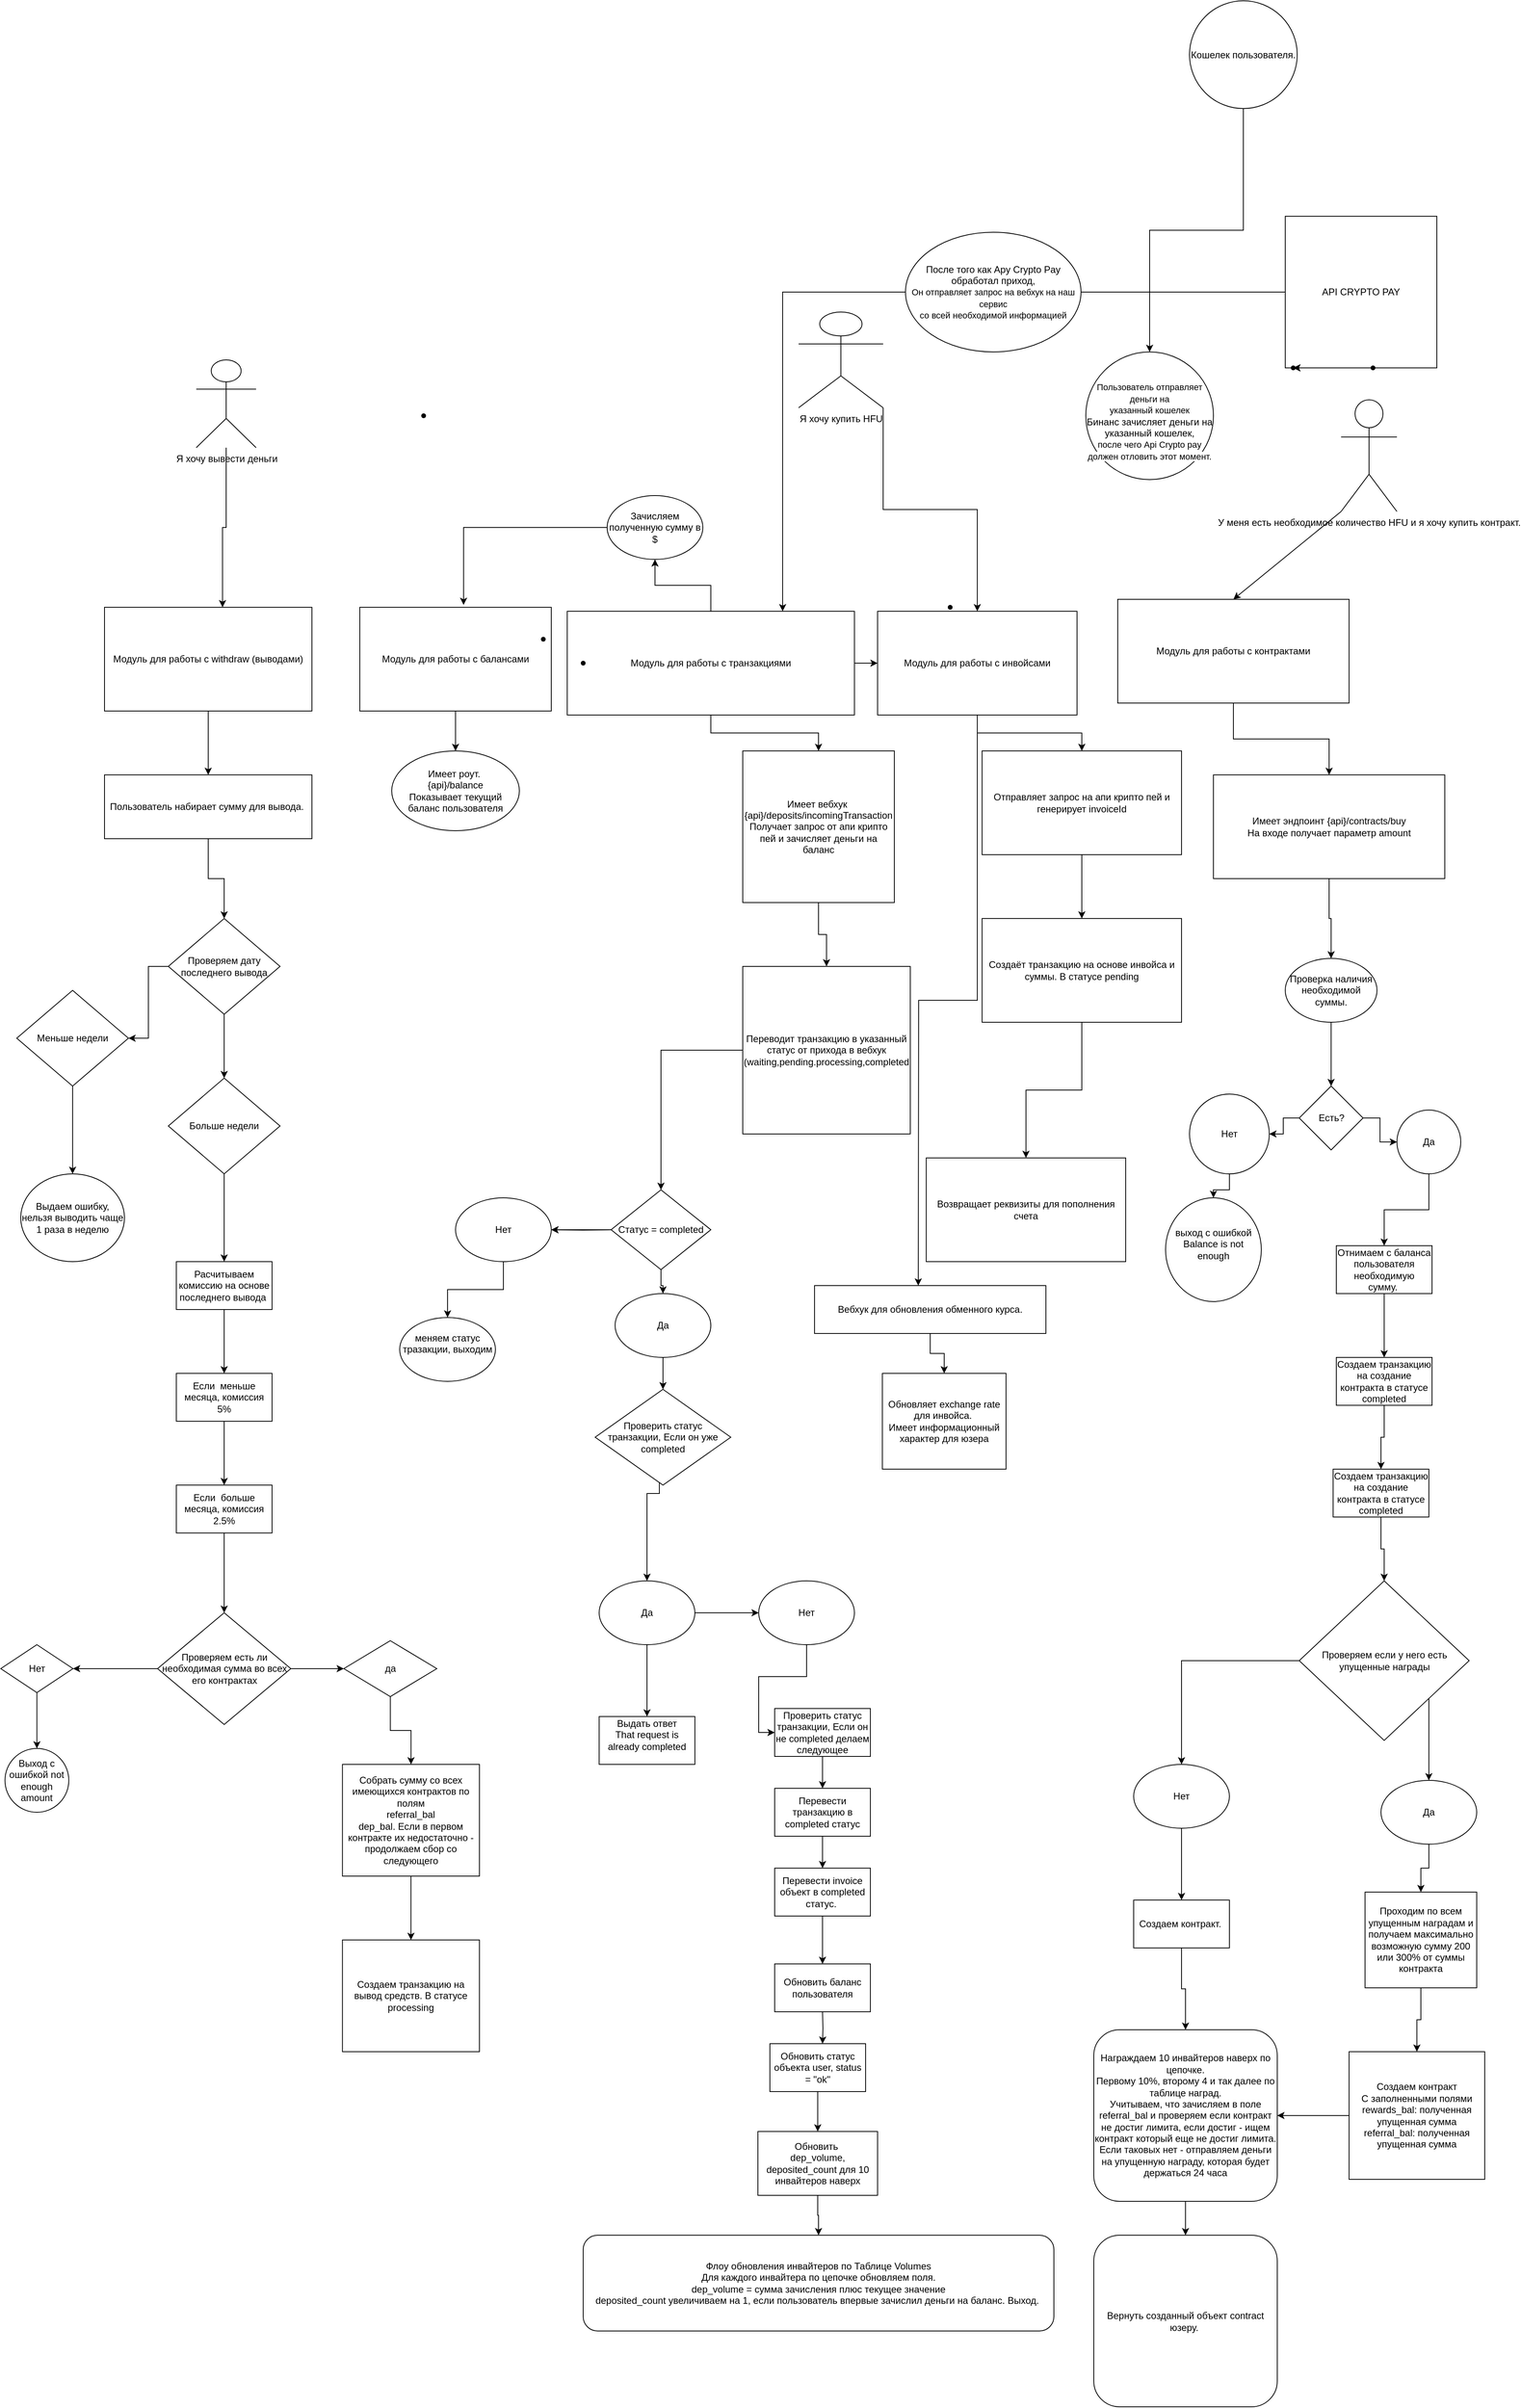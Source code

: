 <mxfile version="22.0.3" type="github">
  <diagram id="C5RBs43oDa-KdzZeNtuy" name="Page-1">
    <mxGraphModel dx="2261" dy="1919" grid="1" gridSize="10" guides="1" tooltips="1" connect="1" arrows="1" fold="1" page="1" pageScale="1" pageWidth="827" pageHeight="1169" math="0" shadow="0">
      <root>
        <mxCell id="WIyWlLk6GJQsqaUBKTNV-0" />
        <mxCell id="WIyWlLk6GJQsqaUBKTNV-1" parent="WIyWlLk6GJQsqaUBKTNV-0" />
        <mxCell id="8Yo3QJKmBX_KmEjt6CQ4-190" value="" style="edgeStyle=orthogonalEdgeStyle;rounded=0;orthogonalLoop=1;jettySize=auto;html=1;" edge="1" parent="WIyWlLk6GJQsqaUBKTNV-1" source="8Yo3QJKmBX_KmEjt6CQ4-0" target="8Yo3QJKmBX_KmEjt6CQ4-189">
          <mxGeometry relative="1" as="geometry" />
        </mxCell>
        <mxCell id="8Yo3QJKmBX_KmEjt6CQ4-0" value="Модуль для работы с withdraw (выводами)" style="rounded=0;whiteSpace=wrap;html=1;" vertex="1" parent="WIyWlLk6GJQsqaUBKTNV-1">
          <mxGeometry x="-590" y="680" width="260" height="130" as="geometry" />
        </mxCell>
        <mxCell id="8Yo3QJKmBX_KmEjt6CQ4-59" value="" style="edgeStyle=orthogonalEdgeStyle;rounded=0;orthogonalLoop=1;jettySize=auto;html=1;" edge="1" parent="WIyWlLk6GJQsqaUBKTNV-1" source="8Yo3QJKmBX_KmEjt6CQ4-1" target="8Yo3QJKmBX_KmEjt6CQ4-4">
          <mxGeometry relative="1" as="geometry" />
        </mxCell>
        <mxCell id="8Yo3QJKmBX_KmEjt6CQ4-62" value="" style="edgeStyle=orthogonalEdgeStyle;rounded=0;orthogonalLoop=1;jettySize=auto;html=1;" edge="1" parent="WIyWlLk6GJQsqaUBKTNV-1" source="8Yo3QJKmBX_KmEjt6CQ4-1" target="8Yo3QJKmBX_KmEjt6CQ4-61">
          <mxGeometry relative="1" as="geometry" />
        </mxCell>
        <mxCell id="8Yo3QJKmBX_KmEjt6CQ4-1" value="Модуль для работы с транзакциями" style="rounded=0;whiteSpace=wrap;html=1;" vertex="1" parent="WIyWlLk6GJQsqaUBKTNV-1">
          <mxGeometry x="-10" y="685" width="360" height="130" as="geometry" />
        </mxCell>
        <mxCell id="8Yo3QJKmBX_KmEjt6CQ4-113" value="" style="edgeStyle=orthogonalEdgeStyle;rounded=0;orthogonalLoop=1;jettySize=auto;html=1;" edge="1" parent="WIyWlLk6GJQsqaUBKTNV-1" source="8Yo3QJKmBX_KmEjt6CQ4-3" target="8Yo3QJKmBX_KmEjt6CQ4-112">
          <mxGeometry relative="1" as="geometry" />
        </mxCell>
        <mxCell id="8Yo3QJKmBX_KmEjt6CQ4-3" value="Модуль для работы с контрактами" style="rounded=0;whiteSpace=wrap;html=1;" vertex="1" parent="WIyWlLk6GJQsqaUBKTNV-1">
          <mxGeometry x="680" y="670" width="290" height="130" as="geometry" />
        </mxCell>
        <mxCell id="8Yo3QJKmBX_KmEjt6CQ4-66" value="" style="edgeStyle=orthogonalEdgeStyle;rounded=0;orthogonalLoop=1;jettySize=auto;html=1;" edge="1" parent="WIyWlLk6GJQsqaUBKTNV-1" source="8Yo3QJKmBX_KmEjt6CQ4-4" target="8Yo3QJKmBX_KmEjt6CQ4-65">
          <mxGeometry relative="1" as="geometry" />
        </mxCell>
        <mxCell id="8Yo3QJKmBX_KmEjt6CQ4-180" style="edgeStyle=orthogonalEdgeStyle;rounded=0;orthogonalLoop=1;jettySize=auto;html=1;" edge="1" parent="WIyWlLk6GJQsqaUBKTNV-1" source="8Yo3QJKmBX_KmEjt6CQ4-4">
          <mxGeometry relative="1" as="geometry">
            <mxPoint x="430" y="1530" as="targetPoint" />
          </mxGeometry>
        </mxCell>
        <mxCell id="8Yo3QJKmBX_KmEjt6CQ4-4" value="Модуль для работы с инвойсами" style="rounded=0;whiteSpace=wrap;html=1;" vertex="1" parent="WIyWlLk6GJQsqaUBKTNV-1">
          <mxGeometry x="379" y="685" width="250" height="130" as="geometry" />
        </mxCell>
        <mxCell id="8Yo3QJKmBX_KmEjt6CQ4-60" value="" style="edgeStyle=orthogonalEdgeStyle;rounded=0;orthogonalLoop=1;jettySize=auto;html=1;" edge="1" parent="WIyWlLk6GJQsqaUBKTNV-1" source="8Yo3QJKmBX_KmEjt6CQ4-5" target="8Yo3QJKmBX_KmEjt6CQ4-58">
          <mxGeometry relative="1" as="geometry" />
        </mxCell>
        <mxCell id="8Yo3QJKmBX_KmEjt6CQ4-5" value="Модуль для работы с балансами" style="rounded=0;whiteSpace=wrap;html=1;" vertex="1" parent="WIyWlLk6GJQsqaUBKTNV-1">
          <mxGeometry x="-270" y="680" width="240" height="130" as="geometry" />
        </mxCell>
        <mxCell id="8Yo3QJKmBX_KmEjt6CQ4-179" style="edgeStyle=orthogonalEdgeStyle;rounded=0;orthogonalLoop=1;jettySize=auto;html=1;entryX=0.75;entryY=0;entryDx=0;entryDy=0;" edge="1" parent="WIyWlLk6GJQsqaUBKTNV-1" source="8Yo3QJKmBX_KmEjt6CQ4-11" target="8Yo3QJKmBX_KmEjt6CQ4-1">
          <mxGeometry relative="1" as="geometry" />
        </mxCell>
        <mxCell id="8Yo3QJKmBX_KmEjt6CQ4-11" value="API CRYPTO PAY" style="whiteSpace=wrap;html=1;aspect=fixed;" vertex="1" parent="WIyWlLk6GJQsqaUBKTNV-1">
          <mxGeometry x="890" y="190" width="190" height="190" as="geometry" />
        </mxCell>
        <mxCell id="8Yo3QJKmBX_KmEjt6CQ4-106" value="" style="edgeStyle=orthogonalEdgeStyle;rounded=0;orthogonalLoop=1;jettySize=auto;html=1;" edge="1" parent="WIyWlLk6GJQsqaUBKTNV-1" source="8Yo3QJKmBX_KmEjt6CQ4-16" target="8Yo3QJKmBX_KmEjt6CQ4-105">
          <mxGeometry relative="1" as="geometry" />
        </mxCell>
        <mxCell id="8Yo3QJKmBX_KmEjt6CQ4-16" value="Кошелек пользователя." style="ellipse;whiteSpace=wrap;html=1;aspect=fixed;" vertex="1" parent="WIyWlLk6GJQsqaUBKTNV-1">
          <mxGeometry x="770" y="-80" width="135" height="135" as="geometry" />
        </mxCell>
        <mxCell id="8Yo3QJKmBX_KmEjt6CQ4-31" value="" style="edgeStyle=orthogonalEdgeStyle;rounded=0;orthogonalLoop=1;jettySize=auto;html=1;" edge="1" parent="WIyWlLk6GJQsqaUBKTNV-1" source="8Yo3QJKmBX_KmEjt6CQ4-27" target="8Yo3QJKmBX_KmEjt6CQ4-30">
          <mxGeometry relative="1" as="geometry" />
        </mxCell>
        <mxCell id="8Yo3QJKmBX_KmEjt6CQ4-32" value="" style="edgeStyle=orthogonalEdgeStyle;rounded=0;orthogonalLoop=1;jettySize=auto;html=1;" edge="1" parent="WIyWlLk6GJQsqaUBKTNV-1" source="8Yo3QJKmBX_KmEjt6CQ4-27" target="8Yo3QJKmBX_KmEjt6CQ4-30">
          <mxGeometry relative="1" as="geometry" />
        </mxCell>
        <mxCell id="8Yo3QJKmBX_KmEjt6CQ4-27" value="" style="shape=waypoint;sketch=0;size=6;pointerEvents=1;points=[];fillColor=default;resizable=0;rotatable=0;perimeter=centerPerimeter;snapToPoint=1;" vertex="1" parent="WIyWlLk6GJQsqaUBKTNV-1">
          <mxGeometry x="990" y="370" width="20" height="20" as="geometry" />
        </mxCell>
        <mxCell id="8Yo3QJKmBX_KmEjt6CQ4-30" value="" style="shape=waypoint;sketch=0;size=6;pointerEvents=1;points=[];fillColor=default;resizable=0;rotatable=0;perimeter=centerPerimeter;snapToPoint=1;" vertex="1" parent="WIyWlLk6GJQsqaUBKTNV-1">
          <mxGeometry x="890" y="370" width="20" height="20" as="geometry" />
        </mxCell>
        <mxCell id="8Yo3QJKmBX_KmEjt6CQ4-33" value="" style="shape=waypoint;sketch=0;size=6;pointerEvents=1;points=[];fillColor=default;resizable=0;rotatable=0;perimeter=centerPerimeter;snapToPoint=1;" vertex="1" parent="WIyWlLk6GJQsqaUBKTNV-1">
          <mxGeometry x="460" y="670" width="20" height="20" as="geometry" />
        </mxCell>
        <mxCell id="8Yo3QJKmBX_KmEjt6CQ4-39" value="" style="shape=waypoint;sketch=0;size=6;pointerEvents=1;points=[];fillColor=default;resizable=0;rotatable=0;perimeter=centerPerimeter;snapToPoint=1;" vertex="1" parent="WIyWlLk6GJQsqaUBKTNV-1">
          <mxGeometry x="-200" y="430" width="20" height="20" as="geometry" />
        </mxCell>
        <mxCell id="8Yo3QJKmBX_KmEjt6CQ4-42" value="" style="shape=waypoint;sketch=0;size=6;pointerEvents=1;points=[];fillColor=default;resizable=0;rotatable=0;perimeter=centerPerimeter;snapToPoint=1;" vertex="1" parent="WIyWlLk6GJQsqaUBKTNV-1">
          <mxGeometry x="-50" y="710" width="20" height="20" as="geometry" />
        </mxCell>
        <mxCell id="8Yo3QJKmBX_KmEjt6CQ4-49" value="" style="shape=waypoint;sketch=0;size=6;pointerEvents=1;points=[];fillColor=default;resizable=0;rotatable=0;perimeter=centerPerimeter;snapToPoint=1;rounded=0;" vertex="1" parent="WIyWlLk6GJQsqaUBKTNV-1">
          <mxGeometry y="740" width="20" height="20" as="geometry" />
        </mxCell>
        <mxCell id="8Yo3QJKmBX_KmEjt6CQ4-54" value="" style="edgeStyle=orthogonalEdgeStyle;rounded=0;orthogonalLoop=1;jettySize=auto;html=1;" edge="1" parent="WIyWlLk6GJQsqaUBKTNV-1" source="8Yo3QJKmBX_KmEjt6CQ4-1" target="8Yo3QJKmBX_KmEjt6CQ4-53">
          <mxGeometry relative="1" as="geometry">
            <mxPoint x="310" y="210" as="sourcePoint" />
            <mxPoint x="200" y="150" as="targetPoint" />
          </mxGeometry>
        </mxCell>
        <mxCell id="8Yo3QJKmBX_KmEjt6CQ4-53" value="Зачисляем полученную сумму в $" style="ellipse;whiteSpace=wrap;html=1;" vertex="1" parent="WIyWlLk6GJQsqaUBKTNV-1">
          <mxGeometry x="40" y="540" width="120" height="80" as="geometry" />
        </mxCell>
        <mxCell id="8Yo3QJKmBX_KmEjt6CQ4-56" value="После того как Apy Crypto Pay обработал приход,&lt;br style=&quot;border-color: var(--border-color); font-size: 11px;&quot;&gt;&lt;span style=&quot;font-size: 11px; background-color: rgb(255, 255, 255);&quot;&gt;Он отправляет запрос на вебхук на наш сервис&lt;/span&gt;&lt;br style=&quot;border-color: var(--border-color); font-size: 11px;&quot;&gt;&lt;span style=&quot;font-size: 11px; background-color: rgb(255, 255, 255);&quot;&gt;со всей необходимой информацией&lt;/span&gt;" style="ellipse;whiteSpace=wrap;html=1;" vertex="1" parent="WIyWlLk6GJQsqaUBKTNV-1">
          <mxGeometry x="414" y="210" width="220" height="150" as="geometry" />
        </mxCell>
        <mxCell id="8Yo3QJKmBX_KmEjt6CQ4-58" value="Имеет роут.&amp;nbsp;&lt;br&gt;{api}/balance&lt;br&gt;Показывает текущий баланс пользователя&lt;br&gt;" style="ellipse;whiteSpace=wrap;html=1;" vertex="1" parent="WIyWlLk6GJQsqaUBKTNV-1">
          <mxGeometry x="-230" y="860" width="160" height="100" as="geometry" />
        </mxCell>
        <mxCell id="8Yo3QJKmBX_KmEjt6CQ4-64" value="" style="edgeStyle=orthogonalEdgeStyle;rounded=0;orthogonalLoop=1;jettySize=auto;html=1;" edge="1" parent="WIyWlLk6GJQsqaUBKTNV-1" source="8Yo3QJKmBX_KmEjt6CQ4-61" target="8Yo3QJKmBX_KmEjt6CQ4-63">
          <mxGeometry relative="1" as="geometry" />
        </mxCell>
        <mxCell id="8Yo3QJKmBX_KmEjt6CQ4-61" value="Имеет вебхук&amp;nbsp;&lt;br style=&quot;border-color: var(--border-color);&quot;&gt;{api}/deposits/incomingTransaction&lt;br style=&quot;border-color: var(--border-color);&quot;&gt;Получает запрос от апи крипто пей и зачисляет деньги на баланс" style="whiteSpace=wrap;html=1;aspect=fixed;" vertex="1" parent="WIyWlLk6GJQsqaUBKTNV-1">
          <mxGeometry x="210" y="860" width="190" height="190" as="geometry" />
        </mxCell>
        <mxCell id="8Yo3QJKmBX_KmEjt6CQ4-72" value="" style="edgeStyle=orthogonalEdgeStyle;rounded=0;orthogonalLoop=1;jettySize=auto;html=1;entryX=0.5;entryY=0;entryDx=0;entryDy=0;" edge="1" parent="WIyWlLk6GJQsqaUBKTNV-1" source="8Yo3QJKmBX_KmEjt6CQ4-63" target="8Yo3QJKmBX_KmEjt6CQ4-128">
          <mxGeometry relative="1" as="geometry">
            <mxPoint x="105" y="1420" as="targetPoint" />
          </mxGeometry>
        </mxCell>
        <mxCell id="8Yo3QJKmBX_KmEjt6CQ4-63" value="Переводит транзакцию в указанный статус от прихода в вебхук (waiting,pending.processing,completed" style="whiteSpace=wrap;html=1;aspect=fixed;" vertex="1" parent="WIyWlLk6GJQsqaUBKTNV-1">
          <mxGeometry x="210" y="1130" width="210" height="210" as="geometry" />
        </mxCell>
        <mxCell id="8Yo3QJKmBX_KmEjt6CQ4-68" value="" style="edgeStyle=orthogonalEdgeStyle;rounded=0;orthogonalLoop=1;jettySize=auto;html=1;" edge="1" parent="WIyWlLk6GJQsqaUBKTNV-1" source="8Yo3QJKmBX_KmEjt6CQ4-65" target="8Yo3QJKmBX_KmEjt6CQ4-67">
          <mxGeometry relative="1" as="geometry" />
        </mxCell>
        <mxCell id="8Yo3QJKmBX_KmEjt6CQ4-65" value="Отправляет запрос на апи крипто пей и генерирует invoiceId" style="rounded=0;whiteSpace=wrap;html=1;" vertex="1" parent="WIyWlLk6GJQsqaUBKTNV-1">
          <mxGeometry x="510" y="860" width="250" height="130" as="geometry" />
        </mxCell>
        <mxCell id="8Yo3QJKmBX_KmEjt6CQ4-70" value="" style="edgeStyle=orthogonalEdgeStyle;rounded=0;orthogonalLoop=1;jettySize=auto;html=1;" edge="1" parent="WIyWlLk6GJQsqaUBKTNV-1" source="8Yo3QJKmBX_KmEjt6CQ4-67" target="8Yo3QJKmBX_KmEjt6CQ4-69">
          <mxGeometry relative="1" as="geometry" />
        </mxCell>
        <mxCell id="8Yo3QJKmBX_KmEjt6CQ4-67" value="Создаёт транзакцию на основе инвойса и суммы. В статусе pending" style="rounded=0;whiteSpace=wrap;html=1;" vertex="1" parent="WIyWlLk6GJQsqaUBKTNV-1">
          <mxGeometry x="510" y="1070" width="250" height="130" as="geometry" />
        </mxCell>
        <mxCell id="8Yo3QJKmBX_KmEjt6CQ4-69" value="Возвращает реквизиты для пополнения счета" style="rounded=0;whiteSpace=wrap;html=1;" vertex="1" parent="WIyWlLk6GJQsqaUBKTNV-1">
          <mxGeometry x="440" y="1370" width="250" height="130" as="geometry" />
        </mxCell>
        <mxCell id="8Yo3QJKmBX_KmEjt6CQ4-77" value="" style="edgeStyle=orthogonalEdgeStyle;rounded=0;orthogonalLoop=1;jettySize=auto;html=1;" edge="1" parent="WIyWlLk6GJQsqaUBKTNV-1" target="8Yo3QJKmBX_KmEjt6CQ4-76">
          <mxGeometry relative="1" as="geometry">
            <mxPoint x="50" y="1460" as="sourcePoint" />
          </mxGeometry>
        </mxCell>
        <mxCell id="8Yo3QJKmBX_KmEjt6CQ4-127" value="" style="edgeStyle=orthogonalEdgeStyle;rounded=0;orthogonalLoop=1;jettySize=auto;html=1;" edge="1" parent="WIyWlLk6GJQsqaUBKTNV-1" source="8Yo3QJKmBX_KmEjt6CQ4-76" target="8Yo3QJKmBX_KmEjt6CQ4-126">
          <mxGeometry relative="1" as="geometry" />
        </mxCell>
        <mxCell id="8Yo3QJKmBX_KmEjt6CQ4-76" value="Нет" style="ellipse;whiteSpace=wrap;html=1;" vertex="1" parent="WIyWlLk6GJQsqaUBKTNV-1">
          <mxGeometry x="-150" y="1420" width="120" height="80" as="geometry" />
        </mxCell>
        <mxCell id="8Yo3QJKmBX_KmEjt6CQ4-83" value="" style="edgeStyle=orthogonalEdgeStyle;rounded=0;orthogonalLoop=1;jettySize=auto;html=1;entryX=0.5;entryY=0;entryDx=0;entryDy=0;" edge="1" parent="WIyWlLk6GJQsqaUBKTNV-1" target="8Yo3QJKmBX_KmEjt6CQ4-133">
          <mxGeometry relative="1" as="geometry">
            <mxPoint x="105" y="1680" as="sourcePoint" />
            <mxPoint x="100" y="1890" as="targetPoint" />
          </mxGeometry>
        </mxCell>
        <mxCell id="8Yo3QJKmBX_KmEjt6CQ4-141" value="" style="edgeStyle=orthogonalEdgeStyle;rounded=0;orthogonalLoop=1;jettySize=auto;html=1;" edge="1" parent="WIyWlLk6GJQsqaUBKTNV-1" source="8Yo3QJKmBX_KmEjt6CQ4-84" target="8Yo3QJKmBX_KmEjt6CQ4-86">
          <mxGeometry relative="1" as="geometry" />
        </mxCell>
        <mxCell id="8Yo3QJKmBX_KmEjt6CQ4-84" value="Проверить статус транзакции, Если он не completed делаем следующее" style="whiteSpace=wrap;html=1;" vertex="1" parent="WIyWlLk6GJQsqaUBKTNV-1">
          <mxGeometry x="250" y="2060" width="120" height="60" as="geometry" />
        </mxCell>
        <mxCell id="8Yo3QJKmBX_KmEjt6CQ4-142" value="" style="edgeStyle=orthogonalEdgeStyle;rounded=0;orthogonalLoop=1;jettySize=auto;html=1;" edge="1" parent="WIyWlLk6GJQsqaUBKTNV-1" source="8Yo3QJKmBX_KmEjt6CQ4-86" target="8Yo3QJKmBX_KmEjt6CQ4-88">
          <mxGeometry relative="1" as="geometry" />
        </mxCell>
        <mxCell id="8Yo3QJKmBX_KmEjt6CQ4-86" value="Перевести транзакцию в completed статус&lt;br&gt;" style="whiteSpace=wrap;html=1;" vertex="1" parent="WIyWlLk6GJQsqaUBKTNV-1">
          <mxGeometry x="250" y="2160" width="120" height="60" as="geometry" />
        </mxCell>
        <mxCell id="8Yo3QJKmBX_KmEjt6CQ4-101" value="" style="edgeStyle=orthogonalEdgeStyle;rounded=0;orthogonalLoop=1;jettySize=auto;html=1;" edge="1" parent="WIyWlLk6GJQsqaUBKTNV-1">
          <mxGeometry relative="1" as="geometry">
            <mxPoint x="310" y="2320" as="sourcePoint" />
            <mxPoint x="310" y="2380" as="targetPoint" />
          </mxGeometry>
        </mxCell>
        <mxCell id="8Yo3QJKmBX_KmEjt6CQ4-88" value="Перевести invoice объект в completed статус.&amp;nbsp;" style="whiteSpace=wrap;html=1;" vertex="1" parent="WIyWlLk6GJQsqaUBKTNV-1">
          <mxGeometry x="250" y="2260" width="120" height="60" as="geometry" />
        </mxCell>
        <mxCell id="8Yo3QJKmBX_KmEjt6CQ4-102" value="" style="edgeStyle=orthogonalEdgeStyle;rounded=0;orthogonalLoop=1;jettySize=auto;html=1;" edge="1" parent="WIyWlLk6GJQsqaUBKTNV-1">
          <mxGeometry relative="1" as="geometry">
            <mxPoint x="310" y="2440" as="sourcePoint" />
            <mxPoint x="310" y="2480" as="targetPoint" />
          </mxGeometry>
        </mxCell>
        <mxCell id="8Yo3QJKmBX_KmEjt6CQ4-91" value="Обновить баланс пользователя" style="whiteSpace=wrap;html=1;" vertex="1" parent="WIyWlLk6GJQsqaUBKTNV-1">
          <mxGeometry x="250" y="2380" width="120" height="60" as="geometry" />
        </mxCell>
        <mxCell id="8Yo3QJKmBX_KmEjt6CQ4-143" value="" style="edgeStyle=orthogonalEdgeStyle;rounded=0;orthogonalLoop=1;jettySize=auto;html=1;" edge="1" parent="WIyWlLk6GJQsqaUBKTNV-1" source="8Yo3QJKmBX_KmEjt6CQ4-93" target="8Yo3QJKmBX_KmEjt6CQ4-99">
          <mxGeometry relative="1" as="geometry" />
        </mxCell>
        <mxCell id="8Yo3QJKmBX_KmEjt6CQ4-93" value="Обновить статус объекта user, status = &quot;ok&quot;" style="rounded=0;whiteSpace=wrap;html=1;" vertex="1" parent="WIyWlLk6GJQsqaUBKTNV-1">
          <mxGeometry x="244" y="2480" width="120" height="60" as="geometry" />
        </mxCell>
        <mxCell id="8Yo3QJKmBX_KmEjt6CQ4-95" value="Флоу обновления инвайтеров по Таблице Volumes&lt;br&gt;Для каждого инвайтера по цепочке обновляем поля.&lt;br&gt;dep_volume = сумма зачисления плюс текущее значение&lt;br&gt;deposited_count увеличиваем на 1, если пользователь впервые зачислил деньги на баланс. Выход.&amp;nbsp;" style="rounded=1;whiteSpace=wrap;html=1;" vertex="1" parent="WIyWlLk6GJQsqaUBKTNV-1">
          <mxGeometry x="10" y="2720" width="590" height="120" as="geometry" />
        </mxCell>
        <mxCell id="8Yo3QJKmBX_KmEjt6CQ4-100" value="" style="edgeStyle=orthogonalEdgeStyle;rounded=0;orthogonalLoop=1;jettySize=auto;html=1;" edge="1" parent="WIyWlLk6GJQsqaUBKTNV-1" source="8Yo3QJKmBX_KmEjt6CQ4-99" target="8Yo3QJKmBX_KmEjt6CQ4-95">
          <mxGeometry relative="1" as="geometry" />
        </mxCell>
        <mxCell id="8Yo3QJKmBX_KmEjt6CQ4-99" value="Обновить&amp;nbsp;&lt;br&gt;dep_volume,&lt;br&gt;deposited_count для 10 инвайтеров наверх" style="rounded=0;whiteSpace=wrap;html=1;" vertex="1" parent="WIyWlLk6GJQsqaUBKTNV-1">
          <mxGeometry x="229" y="2590" width="150" height="80" as="geometry" />
        </mxCell>
        <mxCell id="8Yo3QJKmBX_KmEjt6CQ4-105" value="&lt;br&gt;&lt;span style=&quot;color: rgb(0, 0, 0); font-family: Helvetica; font-size: 11px; font-style: normal; font-variant-ligatures: normal; font-variant-caps: normal; font-weight: 400; letter-spacing: normal; orphans: 2; text-align: center; text-indent: 0px; text-transform: none; widows: 2; word-spacing: 0px; -webkit-text-stroke-width: 0px; background-color: rgb(255, 255, 255); text-decoration-thickness: initial; text-decoration-style: initial; text-decoration-color: initial; float: none; display: inline !important;&quot;&gt;Пользователь отправляет&lt;/span&gt;&lt;br style=&quot;border-color: var(--border-color); color: rgb(0, 0, 0); font-family: Helvetica; font-size: 11px; font-style: normal; font-variant-ligatures: normal; font-variant-caps: normal; font-weight: 400; letter-spacing: normal; orphans: 2; text-align: center; text-indent: 0px; text-transform: none; widows: 2; word-spacing: 0px; -webkit-text-stroke-width: 0px; text-decoration-thickness: initial; text-decoration-style: initial; text-decoration-color: initial;&quot;&gt;&lt;span style=&quot;color: rgb(0, 0, 0); font-family: Helvetica; font-size: 11px; font-style: normal; font-variant-ligatures: normal; font-variant-caps: normal; font-weight: 400; letter-spacing: normal; orphans: 2; text-align: center; text-indent: 0px; text-transform: none; widows: 2; word-spacing: 0px; -webkit-text-stroke-width: 0px; background-color: rgb(255, 255, 255); text-decoration-thickness: initial; text-decoration-style: initial; text-decoration-color: initial; float: none; display: inline !important;&quot;&gt;деньги на&lt;/span&gt;&lt;br style=&quot;border-color: var(--border-color); color: rgb(0, 0, 0); font-family: Helvetica; font-size: 11px; font-style: normal; font-variant-ligatures: normal; font-variant-caps: normal; font-weight: 400; letter-spacing: normal; orphans: 2; text-align: center; text-indent: 0px; text-transform: none; widows: 2; word-spacing: 0px; -webkit-text-stroke-width: 0px; text-decoration-thickness: initial; text-decoration-style: initial; text-decoration-color: initial;&quot;&gt;&lt;span style=&quot;color: rgb(0, 0, 0); font-family: Helvetica; font-size: 11px; font-style: normal; font-variant-ligatures: normal; font-variant-caps: normal; font-weight: 400; letter-spacing: normal; orphans: 2; text-align: center; text-indent: 0px; text-transform: none; widows: 2; word-spacing: 0px; -webkit-text-stroke-width: 0px; background-color: rgb(255, 255, 255); text-decoration-thickness: initial; text-decoration-style: initial; text-decoration-color: initial; float: none; display: inline !important;&quot;&gt;указанный кошелек&lt;/span&gt;&lt;br&gt;Бинанс зачисляет деньги на указанный кошелек,&lt;br style=&quot;border-color: var(--border-color); font-size: 11px;&quot;&gt;&lt;span style=&quot;font-size: 11px; background-color: rgb(255, 255, 255);&quot;&gt;после чего Api Crypto pay должен отловить этот момент.&lt;/span&gt;" style="ellipse;whiteSpace=wrap;html=1;aspect=fixed;" vertex="1" parent="WIyWlLk6GJQsqaUBKTNV-1">
          <mxGeometry x="640" y="360" width="160" height="160" as="geometry" />
        </mxCell>
        <mxCell id="8Yo3QJKmBX_KmEjt6CQ4-111" value="" style="endArrow=classic;html=1;rounded=0;entryX=0.5;entryY=0;entryDx=0;entryDy=0;exitX=0;exitY=1;exitDx=0;exitDy=0;exitPerimeter=0;" edge="1" parent="WIyWlLk6GJQsqaUBKTNV-1" source="8Yo3QJKmBX_KmEjt6CQ4-181" target="8Yo3QJKmBX_KmEjt6CQ4-3">
          <mxGeometry width="50" height="50" relative="1" as="geometry">
            <mxPoint x="975" y="600" as="sourcePoint" />
            <mxPoint x="440" y="450" as="targetPoint" />
          </mxGeometry>
        </mxCell>
        <mxCell id="8Yo3QJKmBX_KmEjt6CQ4-115" value="" style="edgeStyle=orthogonalEdgeStyle;rounded=0;orthogonalLoop=1;jettySize=auto;html=1;" edge="1" parent="WIyWlLk6GJQsqaUBKTNV-1" source="8Yo3QJKmBX_KmEjt6CQ4-112" target="8Yo3QJKmBX_KmEjt6CQ4-114">
          <mxGeometry relative="1" as="geometry" />
        </mxCell>
        <mxCell id="8Yo3QJKmBX_KmEjt6CQ4-112" value="Имеет эндпоинт {api}/contracts/buy&lt;br&gt;На входе получает параметр amount" style="rounded=0;whiteSpace=wrap;html=1;" vertex="1" parent="WIyWlLk6GJQsqaUBKTNV-1">
          <mxGeometry x="800" y="890" width="290" height="130" as="geometry" />
        </mxCell>
        <mxCell id="8Yo3QJKmBX_KmEjt6CQ4-117" value="" style="edgeStyle=orthogonalEdgeStyle;rounded=0;orthogonalLoop=1;jettySize=auto;html=1;" edge="1" parent="WIyWlLk6GJQsqaUBKTNV-1" source="8Yo3QJKmBX_KmEjt6CQ4-114" target="8Yo3QJKmBX_KmEjt6CQ4-116">
          <mxGeometry relative="1" as="geometry" />
        </mxCell>
        <mxCell id="8Yo3QJKmBX_KmEjt6CQ4-114" value="Проверка наличия необходимой суммы." style="ellipse;whiteSpace=wrap;html=1;rounded=0;" vertex="1" parent="WIyWlLk6GJQsqaUBKTNV-1">
          <mxGeometry x="890" y="1120" width="115" height="80" as="geometry" />
        </mxCell>
        <mxCell id="8Yo3QJKmBX_KmEjt6CQ4-119" value="" style="edgeStyle=orthogonalEdgeStyle;rounded=0;orthogonalLoop=1;jettySize=auto;html=1;" edge="1" parent="WIyWlLk6GJQsqaUBKTNV-1" source="8Yo3QJKmBX_KmEjt6CQ4-116" target="8Yo3QJKmBX_KmEjt6CQ4-118">
          <mxGeometry relative="1" as="geometry" />
        </mxCell>
        <mxCell id="8Yo3QJKmBX_KmEjt6CQ4-121" value="" style="edgeStyle=orthogonalEdgeStyle;rounded=0;orthogonalLoop=1;jettySize=auto;html=1;" edge="1" parent="WIyWlLk6GJQsqaUBKTNV-1" source="8Yo3QJKmBX_KmEjt6CQ4-116" target="8Yo3QJKmBX_KmEjt6CQ4-120">
          <mxGeometry relative="1" as="geometry" />
        </mxCell>
        <mxCell id="8Yo3QJKmBX_KmEjt6CQ4-116" value="Есть?" style="rhombus;whiteSpace=wrap;html=1;rounded=0;" vertex="1" parent="WIyWlLk6GJQsqaUBKTNV-1">
          <mxGeometry x="907.5" y="1280" width="80" height="80" as="geometry" />
        </mxCell>
        <mxCell id="8Yo3QJKmBX_KmEjt6CQ4-123" value="" style="edgeStyle=orthogonalEdgeStyle;rounded=0;orthogonalLoop=1;jettySize=auto;html=1;" edge="1" parent="WIyWlLk6GJQsqaUBKTNV-1" source="8Yo3QJKmBX_KmEjt6CQ4-118" target="8Yo3QJKmBX_KmEjt6CQ4-122">
          <mxGeometry relative="1" as="geometry" />
        </mxCell>
        <mxCell id="8Yo3QJKmBX_KmEjt6CQ4-118" value="Нет" style="ellipse;whiteSpace=wrap;html=1;rounded=0;" vertex="1" parent="WIyWlLk6GJQsqaUBKTNV-1">
          <mxGeometry x="770" y="1290" width="100" height="100" as="geometry" />
        </mxCell>
        <mxCell id="8Yo3QJKmBX_KmEjt6CQ4-125" value="" style="edgeStyle=orthogonalEdgeStyle;rounded=0;orthogonalLoop=1;jettySize=auto;html=1;" edge="1" parent="WIyWlLk6GJQsqaUBKTNV-1" source="8Yo3QJKmBX_KmEjt6CQ4-120" target="8Yo3QJKmBX_KmEjt6CQ4-124">
          <mxGeometry relative="1" as="geometry" />
        </mxCell>
        <mxCell id="8Yo3QJKmBX_KmEjt6CQ4-120" value="Да" style="ellipse;whiteSpace=wrap;html=1;rounded=0;" vertex="1" parent="WIyWlLk6GJQsqaUBKTNV-1">
          <mxGeometry x="1030" y="1310" width="80" height="80" as="geometry" />
        </mxCell>
        <mxCell id="8Yo3QJKmBX_KmEjt6CQ4-122" value="&#xa;&lt;span style=&quot;color: rgb(0, 0, 0); font-family: Helvetica; font-size: 12px; font-style: normal; font-variant-ligatures: normal; font-variant-caps: normal; font-weight: 400; letter-spacing: normal; orphans: 2; text-align: center; text-indent: 0px; text-transform: none; widows: 2; word-spacing: 0px; -webkit-text-stroke-width: 0px; background-color: rgb(251, 251, 251); text-decoration-thickness: initial; text-decoration-style: initial; text-decoration-color: initial; float: none; display: inline !important;&quot;&gt;выход с ошибкой&lt;/span&gt;&lt;br style=&quot;border-color: var(--border-color); color: rgb(0, 0, 0); font-family: Helvetica; font-size: 12px; font-style: normal; font-variant-ligatures: normal; font-variant-caps: normal; font-weight: 400; letter-spacing: normal; orphans: 2; text-align: center; text-indent: 0px; text-transform: none; widows: 2; word-spacing: 0px; -webkit-text-stroke-width: 0px; background-color: rgb(251, 251, 251); text-decoration-thickness: initial; text-decoration-style: initial; text-decoration-color: initial;&quot;&gt;&lt;span style=&quot;color: rgb(0, 0, 0); font-family: Helvetica; font-size: 12px; font-style: normal; font-variant-ligatures: normal; font-variant-caps: normal; font-weight: 400; letter-spacing: normal; orphans: 2; text-align: center; text-indent: 0px; text-transform: none; widows: 2; word-spacing: 0px; -webkit-text-stroke-width: 0px; background-color: rgb(251, 251, 251); text-decoration-thickness: initial; text-decoration-style: initial; text-decoration-color: initial; float: none; display: inline !important;&quot;&gt;Balance is not enough&lt;/span&gt;&#xa;&#xa;" style="ellipse;whiteSpace=wrap;html=1;rounded=0;" vertex="1" parent="WIyWlLk6GJQsqaUBKTNV-1">
          <mxGeometry x="740" y="1420" width="120" height="130" as="geometry" />
        </mxCell>
        <mxCell id="8Yo3QJKmBX_KmEjt6CQ4-145" value="" style="edgeStyle=orthogonalEdgeStyle;rounded=0;orthogonalLoop=1;jettySize=auto;html=1;" edge="1" parent="WIyWlLk6GJQsqaUBKTNV-1" source="8Yo3QJKmBX_KmEjt6CQ4-124" target="8Yo3QJKmBX_KmEjt6CQ4-144">
          <mxGeometry relative="1" as="geometry" />
        </mxCell>
        <mxCell id="8Yo3QJKmBX_KmEjt6CQ4-124" value="Отнимаем с баланса пользователя необходимую сумму.&amp;nbsp;" style="whiteSpace=wrap;html=1;rounded=0;" vertex="1" parent="WIyWlLk6GJQsqaUBKTNV-1">
          <mxGeometry x="954" y="1480" width="120" height="60" as="geometry" />
        </mxCell>
        <mxCell id="8Yo3QJKmBX_KmEjt6CQ4-126" value="&#xa;&lt;span style=&quot;color: rgb(0, 0, 0); font-family: Helvetica; font-size: 12px; font-style: normal; font-variant-ligatures: normal; font-variant-caps: normal; font-weight: 400; letter-spacing: normal; orphans: 2; text-align: center; text-indent: 0px; text-transform: none; widows: 2; word-spacing: 0px; -webkit-text-stroke-width: 0px; background-color: rgb(251, 251, 251); text-decoration-thickness: initial; text-decoration-style: initial; text-decoration-color: initial; float: none; display: inline !important;&quot;&gt;меняем статус тразакции, выходим&lt;/span&gt;&#xa;&#xa;" style="ellipse;whiteSpace=wrap;html=1;" vertex="1" parent="WIyWlLk6GJQsqaUBKTNV-1">
          <mxGeometry x="-220" y="1570" width="120" height="80" as="geometry" />
        </mxCell>
        <mxCell id="8Yo3QJKmBX_KmEjt6CQ4-129" value="" style="edgeStyle=orthogonalEdgeStyle;rounded=0;orthogonalLoop=1;jettySize=auto;html=1;exitX=0;exitY=0.5;exitDx=0;exitDy=0;" edge="1" parent="WIyWlLk6GJQsqaUBKTNV-1" source="8Yo3QJKmBX_KmEjt6CQ4-128" target="8Yo3QJKmBX_KmEjt6CQ4-76">
          <mxGeometry relative="1" as="geometry" />
        </mxCell>
        <mxCell id="8Yo3QJKmBX_KmEjt6CQ4-134" value="" style="edgeStyle=orthogonalEdgeStyle;rounded=0;orthogonalLoop=1;jettySize=auto;html=1;" edge="1" parent="WIyWlLk6GJQsqaUBKTNV-1" source="8Yo3QJKmBX_KmEjt6CQ4-128" target="8Yo3QJKmBX_KmEjt6CQ4-130">
          <mxGeometry relative="1" as="geometry" />
        </mxCell>
        <mxCell id="8Yo3QJKmBX_KmEjt6CQ4-128" value="Статус = completed" style="rhombus;whiteSpace=wrap;html=1;" vertex="1" parent="WIyWlLk6GJQsqaUBKTNV-1">
          <mxGeometry x="45" y="1410" width="125" height="100" as="geometry" />
        </mxCell>
        <mxCell id="8Yo3QJKmBX_KmEjt6CQ4-131" value="" style="edgeStyle=orthogonalEdgeStyle;rounded=0;orthogonalLoop=1;jettySize=auto;html=1;entryX=0.5;entryY=0;entryDx=0;entryDy=0;" edge="1" parent="WIyWlLk6GJQsqaUBKTNV-1" source="8Yo3QJKmBX_KmEjt6CQ4-130" target="8Yo3QJKmBX_KmEjt6CQ4-132">
          <mxGeometry relative="1" as="geometry" />
        </mxCell>
        <mxCell id="8Yo3QJKmBX_KmEjt6CQ4-130" value="Да" style="ellipse;whiteSpace=wrap;html=1;" vertex="1" parent="WIyWlLk6GJQsqaUBKTNV-1">
          <mxGeometry x="50" y="1540" width="120" height="80" as="geometry" />
        </mxCell>
        <mxCell id="8Yo3QJKmBX_KmEjt6CQ4-132" value="Проверить статус транзакции, Если он уже completed" style="rhombus;whiteSpace=wrap;html=1;" vertex="1" parent="WIyWlLk6GJQsqaUBKTNV-1">
          <mxGeometry x="25" y="1660" width="170" height="120" as="geometry" />
        </mxCell>
        <mxCell id="8Yo3QJKmBX_KmEjt6CQ4-136" value="" style="edgeStyle=orthogonalEdgeStyle;rounded=0;orthogonalLoop=1;jettySize=auto;html=1;" edge="1" parent="WIyWlLk6GJQsqaUBKTNV-1" source="8Yo3QJKmBX_KmEjt6CQ4-133" target="8Yo3QJKmBX_KmEjt6CQ4-135">
          <mxGeometry relative="1" as="geometry" />
        </mxCell>
        <mxCell id="8Yo3QJKmBX_KmEjt6CQ4-138" value="" style="edgeStyle=orthogonalEdgeStyle;rounded=0;orthogonalLoop=1;jettySize=auto;html=1;" edge="1" parent="WIyWlLk6GJQsqaUBKTNV-1" source="8Yo3QJKmBX_KmEjt6CQ4-133" target="8Yo3QJKmBX_KmEjt6CQ4-137">
          <mxGeometry relative="1" as="geometry" />
        </mxCell>
        <mxCell id="8Yo3QJKmBX_KmEjt6CQ4-133" value="Да" style="ellipse;whiteSpace=wrap;html=1;" vertex="1" parent="WIyWlLk6GJQsqaUBKTNV-1">
          <mxGeometry x="30" y="1900" width="120" height="80" as="geometry" />
        </mxCell>
        <mxCell id="8Yo3QJKmBX_KmEjt6CQ4-135" value="&#xa;&lt;span style=&quot;color: rgb(0, 0, 0); font-family: Helvetica; font-size: 12px; font-style: normal; font-variant-ligatures: normal; font-variant-caps: normal; font-weight: 400; letter-spacing: normal; orphans: 2; text-align: center; text-indent: 0px; text-transform: none; widows: 2; word-spacing: 0px; -webkit-text-stroke-width: 0px; background-color: rgb(251, 251, 251); text-decoration-thickness: initial; text-decoration-style: initial; text-decoration-color: initial; float: none; display: inline !important;&quot;&gt;Выдать ответ&lt;/span&gt;&lt;br style=&quot;border-color: var(--border-color); color: rgb(0, 0, 0); font-family: Helvetica; font-size: 12px; font-style: normal; font-variant-ligatures: normal; font-variant-caps: normal; font-weight: 400; letter-spacing: normal; orphans: 2; text-align: center; text-indent: 0px; text-transform: none; widows: 2; word-spacing: 0px; -webkit-text-stroke-width: 0px; background-color: rgb(251, 251, 251); text-decoration-thickness: initial; text-decoration-style: initial; text-decoration-color: initial;&quot;&gt;&lt;span style=&quot;border-color: var(--border-color); color: rgb(0, 0, 0); font-family: Helvetica; font-size: 12px; font-style: normal; font-variant-ligatures: normal; font-variant-caps: normal; font-weight: 400; letter-spacing: normal; orphans: 2; text-align: center; text-indent: 0px; text-transform: none; widows: 2; word-spacing: 0px; -webkit-text-stroke-width: 0px; text-decoration-thickness: initial; text-decoration-style: initial; text-decoration-color: initial; background-color: rgb(251, 251, 251); float: none; display: inline !important;&quot;&gt;That request is already completed&lt;/span&gt;&#xa;&#xa;" style="whiteSpace=wrap;html=1;" vertex="1" parent="WIyWlLk6GJQsqaUBKTNV-1">
          <mxGeometry x="30" y="2070" width="120" height="60" as="geometry" />
        </mxCell>
        <mxCell id="8Yo3QJKmBX_KmEjt6CQ4-139" style="edgeStyle=orthogonalEdgeStyle;rounded=0;orthogonalLoop=1;jettySize=auto;html=1;entryX=0;entryY=0.5;entryDx=0;entryDy=0;" edge="1" parent="WIyWlLk6GJQsqaUBKTNV-1" source="8Yo3QJKmBX_KmEjt6CQ4-137" target="8Yo3QJKmBX_KmEjt6CQ4-84">
          <mxGeometry relative="1" as="geometry" />
        </mxCell>
        <mxCell id="8Yo3QJKmBX_KmEjt6CQ4-137" value="Нет" style="ellipse;whiteSpace=wrap;html=1;" vertex="1" parent="WIyWlLk6GJQsqaUBKTNV-1">
          <mxGeometry x="230" y="1900" width="120" height="80" as="geometry" />
        </mxCell>
        <mxCell id="8Yo3QJKmBX_KmEjt6CQ4-147" value="" style="edgeStyle=orthogonalEdgeStyle;rounded=0;orthogonalLoop=1;jettySize=auto;html=1;" edge="1" parent="WIyWlLk6GJQsqaUBKTNV-1" source="8Yo3QJKmBX_KmEjt6CQ4-144" target="8Yo3QJKmBX_KmEjt6CQ4-146">
          <mxGeometry relative="1" as="geometry" />
        </mxCell>
        <mxCell id="8Yo3QJKmBX_KmEjt6CQ4-144" value="Создаем транзакцию на создание контракта в статусе completed" style="whiteSpace=wrap;html=1;rounded=0;" vertex="1" parent="WIyWlLk6GJQsqaUBKTNV-1">
          <mxGeometry x="954" y="1620" width="120" height="60" as="geometry" />
        </mxCell>
        <mxCell id="8Yo3QJKmBX_KmEjt6CQ4-149" value="" style="edgeStyle=orthogonalEdgeStyle;rounded=0;orthogonalLoop=1;jettySize=auto;html=1;entryX=0.5;entryY=0;entryDx=0;entryDy=0;" edge="1" parent="WIyWlLk6GJQsqaUBKTNV-1" source="8Yo3QJKmBX_KmEjt6CQ4-146" target="8Yo3QJKmBX_KmEjt6CQ4-152">
          <mxGeometry relative="1" as="geometry">
            <mxPoint x="1070" y="1900" as="targetPoint" />
          </mxGeometry>
        </mxCell>
        <mxCell id="8Yo3QJKmBX_KmEjt6CQ4-146" value="Создаем транзакцию на создание контракта в статусе completed" style="whiteSpace=wrap;html=1;rounded=0;" vertex="1" parent="WIyWlLk6GJQsqaUBKTNV-1">
          <mxGeometry x="950" y="1760" width="120" height="60" as="geometry" />
        </mxCell>
        <mxCell id="8Yo3QJKmBX_KmEjt6CQ4-151" value="" style="edgeStyle=orthogonalEdgeStyle;rounded=0;orthogonalLoop=1;jettySize=auto;html=1;" edge="1" parent="WIyWlLk6GJQsqaUBKTNV-1">
          <mxGeometry relative="1" as="geometry">
            <mxPoint x="1070" y="1960" as="sourcePoint" />
            <mxPoint x="1070" y="2150" as="targetPoint" />
          </mxGeometry>
        </mxCell>
        <mxCell id="8Yo3QJKmBX_KmEjt6CQ4-157" style="edgeStyle=orthogonalEdgeStyle;rounded=0;orthogonalLoop=1;jettySize=auto;html=1;entryX=0.5;entryY=0;entryDx=0;entryDy=0;" edge="1" parent="WIyWlLk6GJQsqaUBKTNV-1" source="8Yo3QJKmBX_KmEjt6CQ4-152" target="8Yo3QJKmBX_KmEjt6CQ4-155">
          <mxGeometry relative="1" as="geometry" />
        </mxCell>
        <mxCell id="8Yo3QJKmBX_KmEjt6CQ4-152" value="Проверяем если у него есть упущенные награды" style="rhombus;whiteSpace=wrap;html=1;" vertex="1" parent="WIyWlLk6GJQsqaUBKTNV-1">
          <mxGeometry x="907.5" y="1900" width="213" height="200" as="geometry" />
        </mxCell>
        <mxCell id="8Yo3QJKmBX_KmEjt6CQ4-159" value="" style="edgeStyle=orthogonalEdgeStyle;rounded=0;orthogonalLoop=1;jettySize=auto;html=1;" edge="1" parent="WIyWlLk6GJQsqaUBKTNV-1" source="8Yo3QJKmBX_KmEjt6CQ4-155" target="8Yo3QJKmBX_KmEjt6CQ4-158">
          <mxGeometry relative="1" as="geometry" />
        </mxCell>
        <mxCell id="8Yo3QJKmBX_KmEjt6CQ4-155" value="Нет" style="ellipse;whiteSpace=wrap;html=1;" vertex="1" parent="WIyWlLk6GJQsqaUBKTNV-1">
          <mxGeometry x="700" y="2130" width="120" height="80" as="geometry" />
        </mxCell>
        <mxCell id="8Yo3QJKmBX_KmEjt6CQ4-161" value="" style="edgeStyle=orthogonalEdgeStyle;rounded=0;orthogonalLoop=1;jettySize=auto;html=1;" edge="1" parent="WIyWlLk6GJQsqaUBKTNV-1" source="8Yo3QJKmBX_KmEjt6CQ4-156" target="8Yo3QJKmBX_KmEjt6CQ4-160">
          <mxGeometry relative="1" as="geometry" />
        </mxCell>
        <mxCell id="8Yo3QJKmBX_KmEjt6CQ4-156" value="Да" style="ellipse;whiteSpace=wrap;html=1;" vertex="1" parent="WIyWlLk6GJQsqaUBKTNV-1">
          <mxGeometry x="1010" y="2150" width="120" height="80" as="geometry" />
        </mxCell>
        <mxCell id="8Yo3QJKmBX_KmEjt6CQ4-171" style="edgeStyle=orthogonalEdgeStyle;rounded=0;orthogonalLoop=1;jettySize=auto;html=1;entryX=0.5;entryY=0;entryDx=0;entryDy=0;" edge="1" parent="WIyWlLk6GJQsqaUBKTNV-1" source="8Yo3QJKmBX_KmEjt6CQ4-158" target="8Yo3QJKmBX_KmEjt6CQ4-165">
          <mxGeometry relative="1" as="geometry" />
        </mxCell>
        <mxCell id="8Yo3QJKmBX_KmEjt6CQ4-158" value="Создаем контракт.&amp;nbsp;" style="whiteSpace=wrap;html=1;" vertex="1" parent="WIyWlLk6GJQsqaUBKTNV-1">
          <mxGeometry x="700" y="2300" width="120" height="60" as="geometry" />
        </mxCell>
        <mxCell id="8Yo3QJKmBX_KmEjt6CQ4-163" value="" style="edgeStyle=orthogonalEdgeStyle;rounded=0;orthogonalLoop=1;jettySize=auto;html=1;" edge="1" parent="WIyWlLk6GJQsqaUBKTNV-1" source="8Yo3QJKmBX_KmEjt6CQ4-160" target="8Yo3QJKmBX_KmEjt6CQ4-162">
          <mxGeometry relative="1" as="geometry" />
        </mxCell>
        <mxCell id="8Yo3QJKmBX_KmEjt6CQ4-160" value="Проходим по всем упущенным наградам и получаем максимально возможную сумму 200 или 300% от суммы контракта" style="whiteSpace=wrap;html=1;" vertex="1" parent="WIyWlLk6GJQsqaUBKTNV-1">
          <mxGeometry x="990" y="2290" width="140" height="120" as="geometry" />
        </mxCell>
        <mxCell id="8Yo3QJKmBX_KmEjt6CQ4-166" value="" style="edgeStyle=orthogonalEdgeStyle;rounded=0;orthogonalLoop=1;jettySize=auto;html=1;" edge="1" parent="WIyWlLk6GJQsqaUBKTNV-1" source="8Yo3QJKmBX_KmEjt6CQ4-162" target="8Yo3QJKmBX_KmEjt6CQ4-165">
          <mxGeometry relative="1" as="geometry" />
        </mxCell>
        <mxCell id="8Yo3QJKmBX_KmEjt6CQ4-162" value="Создаем контракт&lt;br&gt;С заполненными полями&lt;br&gt;rewards_bal: полученная упущенная сумма&lt;br&gt;referral_bal: полученная упущенная сумма" style="whiteSpace=wrap;html=1;" vertex="1" parent="WIyWlLk6GJQsqaUBKTNV-1">
          <mxGeometry x="970" y="2490" width="170" height="160" as="geometry" />
        </mxCell>
        <mxCell id="8Yo3QJKmBX_KmEjt6CQ4-173" value="" style="edgeStyle=orthogonalEdgeStyle;rounded=0;orthogonalLoop=1;jettySize=auto;html=1;" edge="1" parent="WIyWlLk6GJQsqaUBKTNV-1" source="8Yo3QJKmBX_KmEjt6CQ4-165" target="8Yo3QJKmBX_KmEjt6CQ4-172">
          <mxGeometry relative="1" as="geometry" />
        </mxCell>
        <mxCell id="8Yo3QJKmBX_KmEjt6CQ4-165" value="Награждаем 10 инвайтеров наверх по цепочке.&lt;br&gt;Первому 10%, второму 4 и так далее по таблице наград.&lt;br&gt;Учитываем, что зачисляем в поле referral_bal и проверяем если контракт не достиг лимита, если достиг - ищем контракт который еще не достиг лимита. Если таковых нет - отправляем деньги на упущенную награду, которая будет держаться 24 часа" style="rounded=1;whiteSpace=wrap;html=1;" vertex="1" parent="WIyWlLk6GJQsqaUBKTNV-1">
          <mxGeometry x="650" y="2462.5" width="230" height="215" as="geometry" />
        </mxCell>
        <mxCell id="8Yo3QJKmBX_KmEjt6CQ4-172" value="Вернуть созданный объект contract юзеру.&amp;nbsp;" style="rounded=1;whiteSpace=wrap;html=1;" vertex="1" parent="WIyWlLk6GJQsqaUBKTNV-1">
          <mxGeometry x="650" y="2720" width="230" height="215" as="geometry" />
        </mxCell>
        <mxCell id="8Yo3QJKmBX_KmEjt6CQ4-177" value="" style="edgeStyle=orthogonalEdgeStyle;rounded=0;orthogonalLoop=1;jettySize=auto;html=1;" edge="1" parent="WIyWlLk6GJQsqaUBKTNV-1" source="8Yo3QJKmBX_KmEjt6CQ4-174" target="8Yo3QJKmBX_KmEjt6CQ4-176">
          <mxGeometry relative="1" as="geometry" />
        </mxCell>
        <mxCell id="8Yo3QJKmBX_KmEjt6CQ4-174" value="Вебхук для обновления обменного курса." style="rounded=0;whiteSpace=wrap;html=1;" vertex="1" parent="WIyWlLk6GJQsqaUBKTNV-1">
          <mxGeometry x="300" y="1530" width="290" height="60" as="geometry" />
        </mxCell>
        <mxCell id="8Yo3QJKmBX_KmEjt6CQ4-176" value="Обновляет exchange rate для инвойса.&amp;nbsp;&lt;br&gt;Имеет информационный характер для юзера" style="whiteSpace=wrap;html=1;rounded=0;" vertex="1" parent="WIyWlLk6GJQsqaUBKTNV-1">
          <mxGeometry x="385" y="1640" width="155" height="120" as="geometry" />
        </mxCell>
        <mxCell id="8Yo3QJKmBX_KmEjt6CQ4-178" style="edgeStyle=orthogonalEdgeStyle;rounded=0;orthogonalLoop=1;jettySize=auto;html=1;entryX=0.542;entryY=-0.023;entryDx=0;entryDy=0;entryPerimeter=0;" edge="1" parent="WIyWlLk6GJQsqaUBKTNV-1" source="8Yo3QJKmBX_KmEjt6CQ4-53" target="8Yo3QJKmBX_KmEjt6CQ4-5">
          <mxGeometry relative="1" as="geometry" />
        </mxCell>
        <mxCell id="8Yo3QJKmBX_KmEjt6CQ4-181" value="У меня есть необходимое количество HFU и я хочу купить контракт." style="shape=umlActor;verticalLabelPosition=bottom;verticalAlign=top;html=1;outlineConnect=0;" vertex="1" parent="WIyWlLk6GJQsqaUBKTNV-1">
          <mxGeometry x="960" y="420" width="70" height="140" as="geometry" />
        </mxCell>
        <mxCell id="8Yo3QJKmBX_KmEjt6CQ4-184" style="edgeStyle=orthogonalEdgeStyle;rounded=0;orthogonalLoop=1;jettySize=auto;html=1;exitX=1;exitY=1;exitDx=0;exitDy=0;exitPerimeter=0;entryX=0.5;entryY=0;entryDx=0;entryDy=0;" edge="1" parent="WIyWlLk6GJQsqaUBKTNV-1" source="8Yo3QJKmBX_KmEjt6CQ4-182" target="8Yo3QJKmBX_KmEjt6CQ4-4">
          <mxGeometry relative="1" as="geometry" />
        </mxCell>
        <mxCell id="8Yo3QJKmBX_KmEjt6CQ4-182" value="Я хочу купить HFU" style="shape=umlActor;verticalLabelPosition=bottom;verticalAlign=top;html=1;outlineConnect=0;" vertex="1" parent="WIyWlLk6GJQsqaUBKTNV-1">
          <mxGeometry x="280" y="310" width="106" height="120" as="geometry" />
        </mxCell>
        <mxCell id="8Yo3QJKmBX_KmEjt6CQ4-185" value="Я хочу вывести деньги" style="shape=umlActor;verticalLabelPosition=bottom;verticalAlign=top;html=1;outlineConnect=0;" vertex="1" parent="WIyWlLk6GJQsqaUBKTNV-1">
          <mxGeometry x="-475" y="370" width="75" height="110" as="geometry" />
        </mxCell>
        <mxCell id="8Yo3QJKmBX_KmEjt6CQ4-188" style="edgeStyle=orthogonalEdgeStyle;rounded=0;orthogonalLoop=1;jettySize=auto;html=1;entryX=0.569;entryY=0;entryDx=0;entryDy=0;entryPerimeter=0;" edge="1" parent="WIyWlLk6GJQsqaUBKTNV-1" source="8Yo3QJKmBX_KmEjt6CQ4-185" target="8Yo3QJKmBX_KmEjt6CQ4-0">
          <mxGeometry relative="1" as="geometry" />
        </mxCell>
        <mxCell id="8Yo3QJKmBX_KmEjt6CQ4-192" value="" style="edgeStyle=orthogonalEdgeStyle;rounded=0;orthogonalLoop=1;jettySize=auto;html=1;entryX=0.5;entryY=0;entryDx=0;entryDy=0;" edge="1" parent="WIyWlLk6GJQsqaUBKTNV-1" source="8Yo3QJKmBX_KmEjt6CQ4-189" target="8Yo3QJKmBX_KmEjt6CQ4-193">
          <mxGeometry relative="1" as="geometry">
            <mxPoint x="-460" y="1050" as="targetPoint" />
          </mxGeometry>
        </mxCell>
        <mxCell id="8Yo3QJKmBX_KmEjt6CQ4-189" value="Пользователь набирает сумму для вывода.&amp;nbsp;" style="rounded=0;whiteSpace=wrap;html=1;" vertex="1" parent="WIyWlLk6GJQsqaUBKTNV-1">
          <mxGeometry x="-590" y="890" width="260" height="80" as="geometry" />
        </mxCell>
        <mxCell id="8Yo3QJKmBX_KmEjt6CQ4-196" value="" style="edgeStyle=orthogonalEdgeStyle;rounded=0;orthogonalLoop=1;jettySize=auto;html=1;" edge="1" parent="WIyWlLk6GJQsqaUBKTNV-1" source="8Yo3QJKmBX_KmEjt6CQ4-193" target="8Yo3QJKmBX_KmEjt6CQ4-195">
          <mxGeometry relative="1" as="geometry" />
        </mxCell>
        <mxCell id="8Yo3QJKmBX_KmEjt6CQ4-202" value="" style="edgeStyle=orthogonalEdgeStyle;rounded=0;orthogonalLoop=1;jettySize=auto;html=1;" edge="1" parent="WIyWlLk6GJQsqaUBKTNV-1" source="8Yo3QJKmBX_KmEjt6CQ4-193" target="8Yo3QJKmBX_KmEjt6CQ4-201">
          <mxGeometry relative="1" as="geometry" />
        </mxCell>
        <mxCell id="8Yo3QJKmBX_KmEjt6CQ4-193" value="Проверяем дату последнего вывода" style="rhombus;whiteSpace=wrap;html=1;" vertex="1" parent="WIyWlLk6GJQsqaUBKTNV-1">
          <mxGeometry x="-510" y="1070" width="140" height="120" as="geometry" />
        </mxCell>
        <mxCell id="8Yo3QJKmBX_KmEjt6CQ4-200" value="" style="edgeStyle=orthogonalEdgeStyle;rounded=0;orthogonalLoop=1;jettySize=auto;html=1;" edge="1" parent="WIyWlLk6GJQsqaUBKTNV-1" source="8Yo3QJKmBX_KmEjt6CQ4-195" target="8Yo3QJKmBX_KmEjt6CQ4-199">
          <mxGeometry relative="1" as="geometry" />
        </mxCell>
        <mxCell id="8Yo3QJKmBX_KmEjt6CQ4-195" value="Меньше недели" style="rhombus;whiteSpace=wrap;html=1;" vertex="1" parent="WIyWlLk6GJQsqaUBKTNV-1">
          <mxGeometry x="-700" y="1160" width="140" height="120" as="geometry" />
        </mxCell>
        <mxCell id="8Yo3QJKmBX_KmEjt6CQ4-199" value="Выдаем ошибку, нельзя выводить чаще 1 раза в неделю" style="ellipse;whiteSpace=wrap;html=1;" vertex="1" parent="WIyWlLk6GJQsqaUBKTNV-1">
          <mxGeometry x="-695" y="1390" width="130" height="110" as="geometry" />
        </mxCell>
        <mxCell id="8Yo3QJKmBX_KmEjt6CQ4-204" value="" style="edgeStyle=orthogonalEdgeStyle;rounded=0;orthogonalLoop=1;jettySize=auto;html=1;" edge="1" parent="WIyWlLk6GJQsqaUBKTNV-1" source="8Yo3QJKmBX_KmEjt6CQ4-201" target="8Yo3QJKmBX_KmEjt6CQ4-203">
          <mxGeometry relative="1" as="geometry" />
        </mxCell>
        <mxCell id="8Yo3QJKmBX_KmEjt6CQ4-201" value="Больше недели" style="rhombus;whiteSpace=wrap;html=1;" vertex="1" parent="WIyWlLk6GJQsqaUBKTNV-1">
          <mxGeometry x="-510" y="1270" width="140" height="120" as="geometry" />
        </mxCell>
        <mxCell id="8Yo3QJKmBX_KmEjt6CQ4-206" value="" style="edgeStyle=orthogonalEdgeStyle;rounded=0;orthogonalLoop=1;jettySize=auto;html=1;" edge="1" parent="WIyWlLk6GJQsqaUBKTNV-1" source="8Yo3QJKmBX_KmEjt6CQ4-203" target="8Yo3QJKmBX_KmEjt6CQ4-205">
          <mxGeometry relative="1" as="geometry" />
        </mxCell>
        <mxCell id="8Yo3QJKmBX_KmEjt6CQ4-203" value="Расчитываем комиссию на основе последнего вывода&amp;nbsp;" style="whiteSpace=wrap;html=1;" vertex="1" parent="WIyWlLk6GJQsqaUBKTNV-1">
          <mxGeometry x="-500" y="1500" width="120" height="60" as="geometry" />
        </mxCell>
        <mxCell id="8Yo3QJKmBX_KmEjt6CQ4-208" value="" style="edgeStyle=orthogonalEdgeStyle;rounded=0;orthogonalLoop=1;jettySize=auto;html=1;" edge="1" parent="WIyWlLk6GJQsqaUBKTNV-1" source="8Yo3QJKmBX_KmEjt6CQ4-205" target="8Yo3QJKmBX_KmEjt6CQ4-207">
          <mxGeometry relative="1" as="geometry" />
        </mxCell>
        <mxCell id="8Yo3QJKmBX_KmEjt6CQ4-205" value="Если&amp;nbsp; меньше месяца, комиссия 5%" style="whiteSpace=wrap;html=1;" vertex="1" parent="WIyWlLk6GJQsqaUBKTNV-1">
          <mxGeometry x="-500" y="1640" width="120" height="60" as="geometry" />
        </mxCell>
        <mxCell id="8Yo3QJKmBX_KmEjt6CQ4-210" value="" style="edgeStyle=orthogonalEdgeStyle;rounded=0;orthogonalLoop=1;jettySize=auto;html=1;entryX=0.5;entryY=0;entryDx=0;entryDy=0;" edge="1" parent="WIyWlLk6GJQsqaUBKTNV-1" source="8Yo3QJKmBX_KmEjt6CQ4-207" target="8Yo3QJKmBX_KmEjt6CQ4-211">
          <mxGeometry relative="1" as="geometry">
            <mxPoint x="-440" y="1920" as="targetPoint" />
          </mxGeometry>
        </mxCell>
        <mxCell id="8Yo3QJKmBX_KmEjt6CQ4-207" value="Если&amp;nbsp; больше месяца, комиссия 2.5%" style="whiteSpace=wrap;html=1;" vertex="1" parent="WIyWlLk6GJQsqaUBKTNV-1">
          <mxGeometry x="-500" y="1780" width="120" height="60" as="geometry" />
        </mxCell>
        <mxCell id="8Yo3QJKmBX_KmEjt6CQ4-213" value="" style="edgeStyle=orthogonalEdgeStyle;rounded=0;orthogonalLoop=1;jettySize=auto;html=1;" edge="1" parent="WIyWlLk6GJQsqaUBKTNV-1" source="8Yo3QJKmBX_KmEjt6CQ4-211" target="8Yo3QJKmBX_KmEjt6CQ4-212">
          <mxGeometry relative="1" as="geometry" />
        </mxCell>
        <mxCell id="8Yo3QJKmBX_KmEjt6CQ4-217" value="" style="edgeStyle=orthogonalEdgeStyle;rounded=0;orthogonalLoop=1;jettySize=auto;html=1;" edge="1" parent="WIyWlLk6GJQsqaUBKTNV-1" source="8Yo3QJKmBX_KmEjt6CQ4-211" target="8Yo3QJKmBX_KmEjt6CQ4-216">
          <mxGeometry relative="1" as="geometry" />
        </mxCell>
        <mxCell id="8Yo3QJKmBX_KmEjt6CQ4-211" value="Проверяем есть ли необходимая сумма во всех его контрактах" style="rhombus;whiteSpace=wrap;html=1;" vertex="1" parent="WIyWlLk6GJQsqaUBKTNV-1">
          <mxGeometry x="-523.5" y="1940" width="167" height="140" as="geometry" />
        </mxCell>
        <mxCell id="8Yo3QJKmBX_KmEjt6CQ4-215" value="" style="edgeStyle=orthogonalEdgeStyle;rounded=0;orthogonalLoop=1;jettySize=auto;html=1;" edge="1" parent="WIyWlLk6GJQsqaUBKTNV-1" source="8Yo3QJKmBX_KmEjt6CQ4-212" target="8Yo3QJKmBX_KmEjt6CQ4-214">
          <mxGeometry relative="1" as="geometry" />
        </mxCell>
        <mxCell id="8Yo3QJKmBX_KmEjt6CQ4-212" value="Нет" style="rhombus;whiteSpace=wrap;html=1;" vertex="1" parent="WIyWlLk6GJQsqaUBKTNV-1">
          <mxGeometry x="-720" y="1980" width="90.5" height="60" as="geometry" />
        </mxCell>
        <mxCell id="8Yo3QJKmBX_KmEjt6CQ4-214" value="Выход с ошибкой not enough amount" style="ellipse;whiteSpace=wrap;html=1;" vertex="1" parent="WIyWlLk6GJQsqaUBKTNV-1">
          <mxGeometry x="-714.75" y="2110" width="80" height="80" as="geometry" />
        </mxCell>
        <mxCell id="8Yo3QJKmBX_KmEjt6CQ4-219" value="" style="edgeStyle=orthogonalEdgeStyle;rounded=0;orthogonalLoop=1;jettySize=auto;html=1;" edge="1" parent="WIyWlLk6GJQsqaUBKTNV-1" source="8Yo3QJKmBX_KmEjt6CQ4-216" target="8Yo3QJKmBX_KmEjt6CQ4-218">
          <mxGeometry relative="1" as="geometry" />
        </mxCell>
        <mxCell id="8Yo3QJKmBX_KmEjt6CQ4-216" value="да" style="rhombus;whiteSpace=wrap;html=1;" vertex="1" parent="WIyWlLk6GJQsqaUBKTNV-1">
          <mxGeometry x="-290" y="1975" width="116.5" height="70" as="geometry" />
        </mxCell>
        <mxCell id="8Yo3QJKmBX_KmEjt6CQ4-221" value="" style="edgeStyle=orthogonalEdgeStyle;rounded=0;orthogonalLoop=1;jettySize=auto;html=1;" edge="1" parent="WIyWlLk6GJQsqaUBKTNV-1" source="8Yo3QJKmBX_KmEjt6CQ4-218" target="8Yo3QJKmBX_KmEjt6CQ4-220">
          <mxGeometry relative="1" as="geometry" />
        </mxCell>
        <mxCell id="8Yo3QJKmBX_KmEjt6CQ4-218" value="Собрать сумму со всех имеющихся контрактов по полям&lt;br&gt;referral_bal&lt;br&gt;dep_bal. Если в первом контракте их недостаточно - продолжаем сбор со следующего" style="whiteSpace=wrap;html=1;" vertex="1" parent="WIyWlLk6GJQsqaUBKTNV-1">
          <mxGeometry x="-291.75" y="2130" width="171.75" height="140" as="geometry" />
        </mxCell>
        <mxCell id="8Yo3QJKmBX_KmEjt6CQ4-220" value="Создаем транзакцию на вывод средств. В статусе processing" style="whiteSpace=wrap;html=1;" vertex="1" parent="WIyWlLk6GJQsqaUBKTNV-1">
          <mxGeometry x="-291.75" y="2350" width="171.75" height="140" as="geometry" />
        </mxCell>
      </root>
    </mxGraphModel>
  </diagram>
</mxfile>
